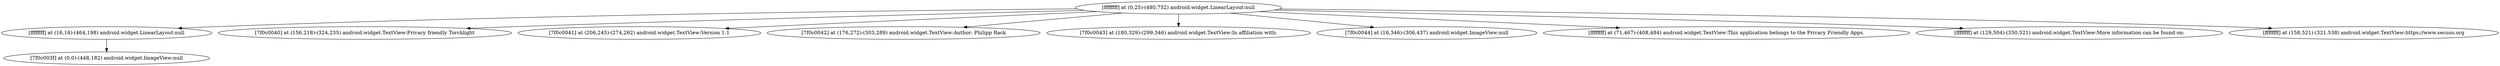 strict digraph G {
  1 [ label="[ffffffff] at (0,25)-(480,752) android.widget.LinearLayout:null" ];
  2 [ label="[ffffffff] at (16,16)-(464,198) android.widget.LinearLayout:null" ];
  3 [ label="[7f0c003f] at (0,0)-(448,182) android.widget.ImageView:null" ];
  4 [ label="[7f0c0040] at (156,218)-(324,235) android.widget.TextView:Privacy friendly Torchlight" ];
  5 [ label="[7f0c0041] at (206,245)-(274,262) android.widget.TextView:Version 1.1" ];
  6 [ label="[7f0c0042] at (176,272)-(303,289) android.widget.TextView:Author: Philipp Rack" ];
  7 [ label="[7f0c0043] at (180,329)-(299,346) android.widget.TextView:In affiliation with:" ];
  8 [ label="[7f0c0044] at (16,346)-(306,437) android.widget.ImageView:null" ];
  9 [ label="[ffffffff] at (71,467)-(408,484) android.widget.TextView:This application belongs to the Privacy Friendly Apps." ];
  10 [ label="[ffffffff] at (129,504)-(350,521) android.widget.TextView:More information can be found on:" ];
  11 [ label="[ffffffff] at (158,521)-(321,538) android.widget.TextView:https://www.secuso.org" ];
  1 -> 2;
  2 -> 3;
  1 -> 4;
  1 -> 5;
  1 -> 6;
  1 -> 7;
  1 -> 8;
  1 -> 9;
  1 -> 10;
  1 -> 11;
}
